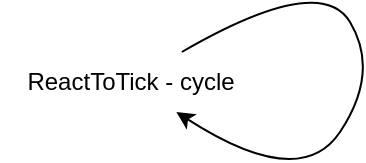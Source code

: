 <mxfile>
    <diagram id="E-zc0MgFEThcI3diH7M3" name="Page-1">
        <mxGraphModel dx="408" dy="293" grid="1" gridSize="10" guides="1" tooltips="1" connect="1" arrows="1" fold="1" page="1" pageScale="1" pageWidth="850" pageHeight="1100" math="0" shadow="0">
            <root>
                <mxCell id="0"/>
                <mxCell id="1" parent="0"/>
                <mxCell id="2" value="ReactToTick - cycle" style="text;html=1;align=center;verticalAlign=middle;resizable=0;points=[];autosize=1;strokeColor=none;fillColor=none;" vertex="1" parent="1">
                    <mxGeometry x="170" y="290" width="130" height="30" as="geometry"/>
                </mxCell>
                <mxCell id="6" style="edgeStyle=none;curved=1;html=1;" edge="1" parent="1" source="2" target="2">
                    <mxGeometry relative="1" as="geometry">
                        <Array as="points">
                            <mxPoint x="330" y="250"/>
                            <mxPoint x="360" y="300"/>
                            <mxPoint x="320" y="360"/>
                        </Array>
                    </mxGeometry>
                </mxCell>
            </root>
        </mxGraphModel>
    </diagram>
</mxfile>
